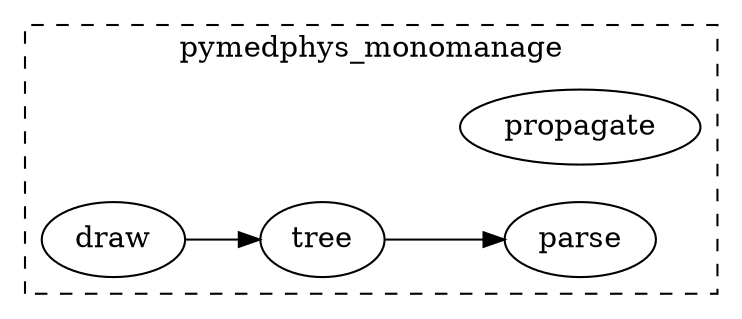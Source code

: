 strict digraph {
	graph [rankdir=LR];
	subgraph cluster_0 {
		graph [URL="#pymedphys-monomanage",
			label=pymedphys_monomanage,
			style=dashed
		];
		{
			graph [rank=same];
			"pymedphys_monomanage.parse"			 [URL="#pymedphys-monomanage-parse",
				label=parse];
			"pymedphys_monomanage.propagate"			 [URL="#pymedphys-monomanage-propagate",
				label=propagate];
		}
		{
			graph [rank=same];
			"pymedphys_monomanage.tree"			 [URL="#pymedphys-monomanage-tree",
				label=tree];
		}
		{
			graph [rank=same];
			"pymedphys_monomanage.draw"			 [URL="#pymedphys-monomanage-draw",
				label=draw];
		}
	}
	"pymedphys_monomanage.draw" -> "pymedphys_monomanage.tree";
	"pymedphys_monomanage.tree" -> "pymedphys_monomanage.parse";
}
